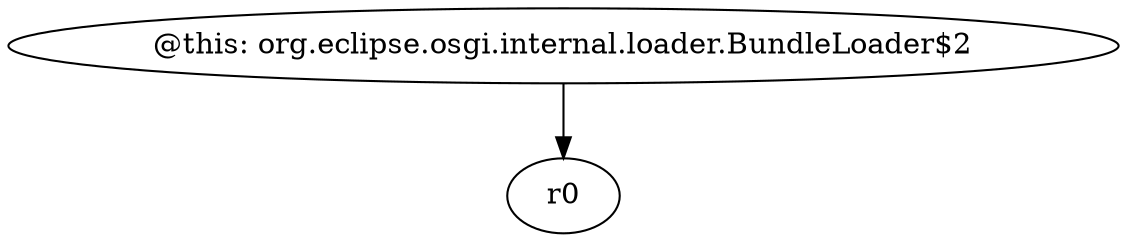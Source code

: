 digraph g {
0[label="@this: org.eclipse.osgi.internal.loader.BundleLoader$2"]
1[label="r0"]
0->1[label=""]
}